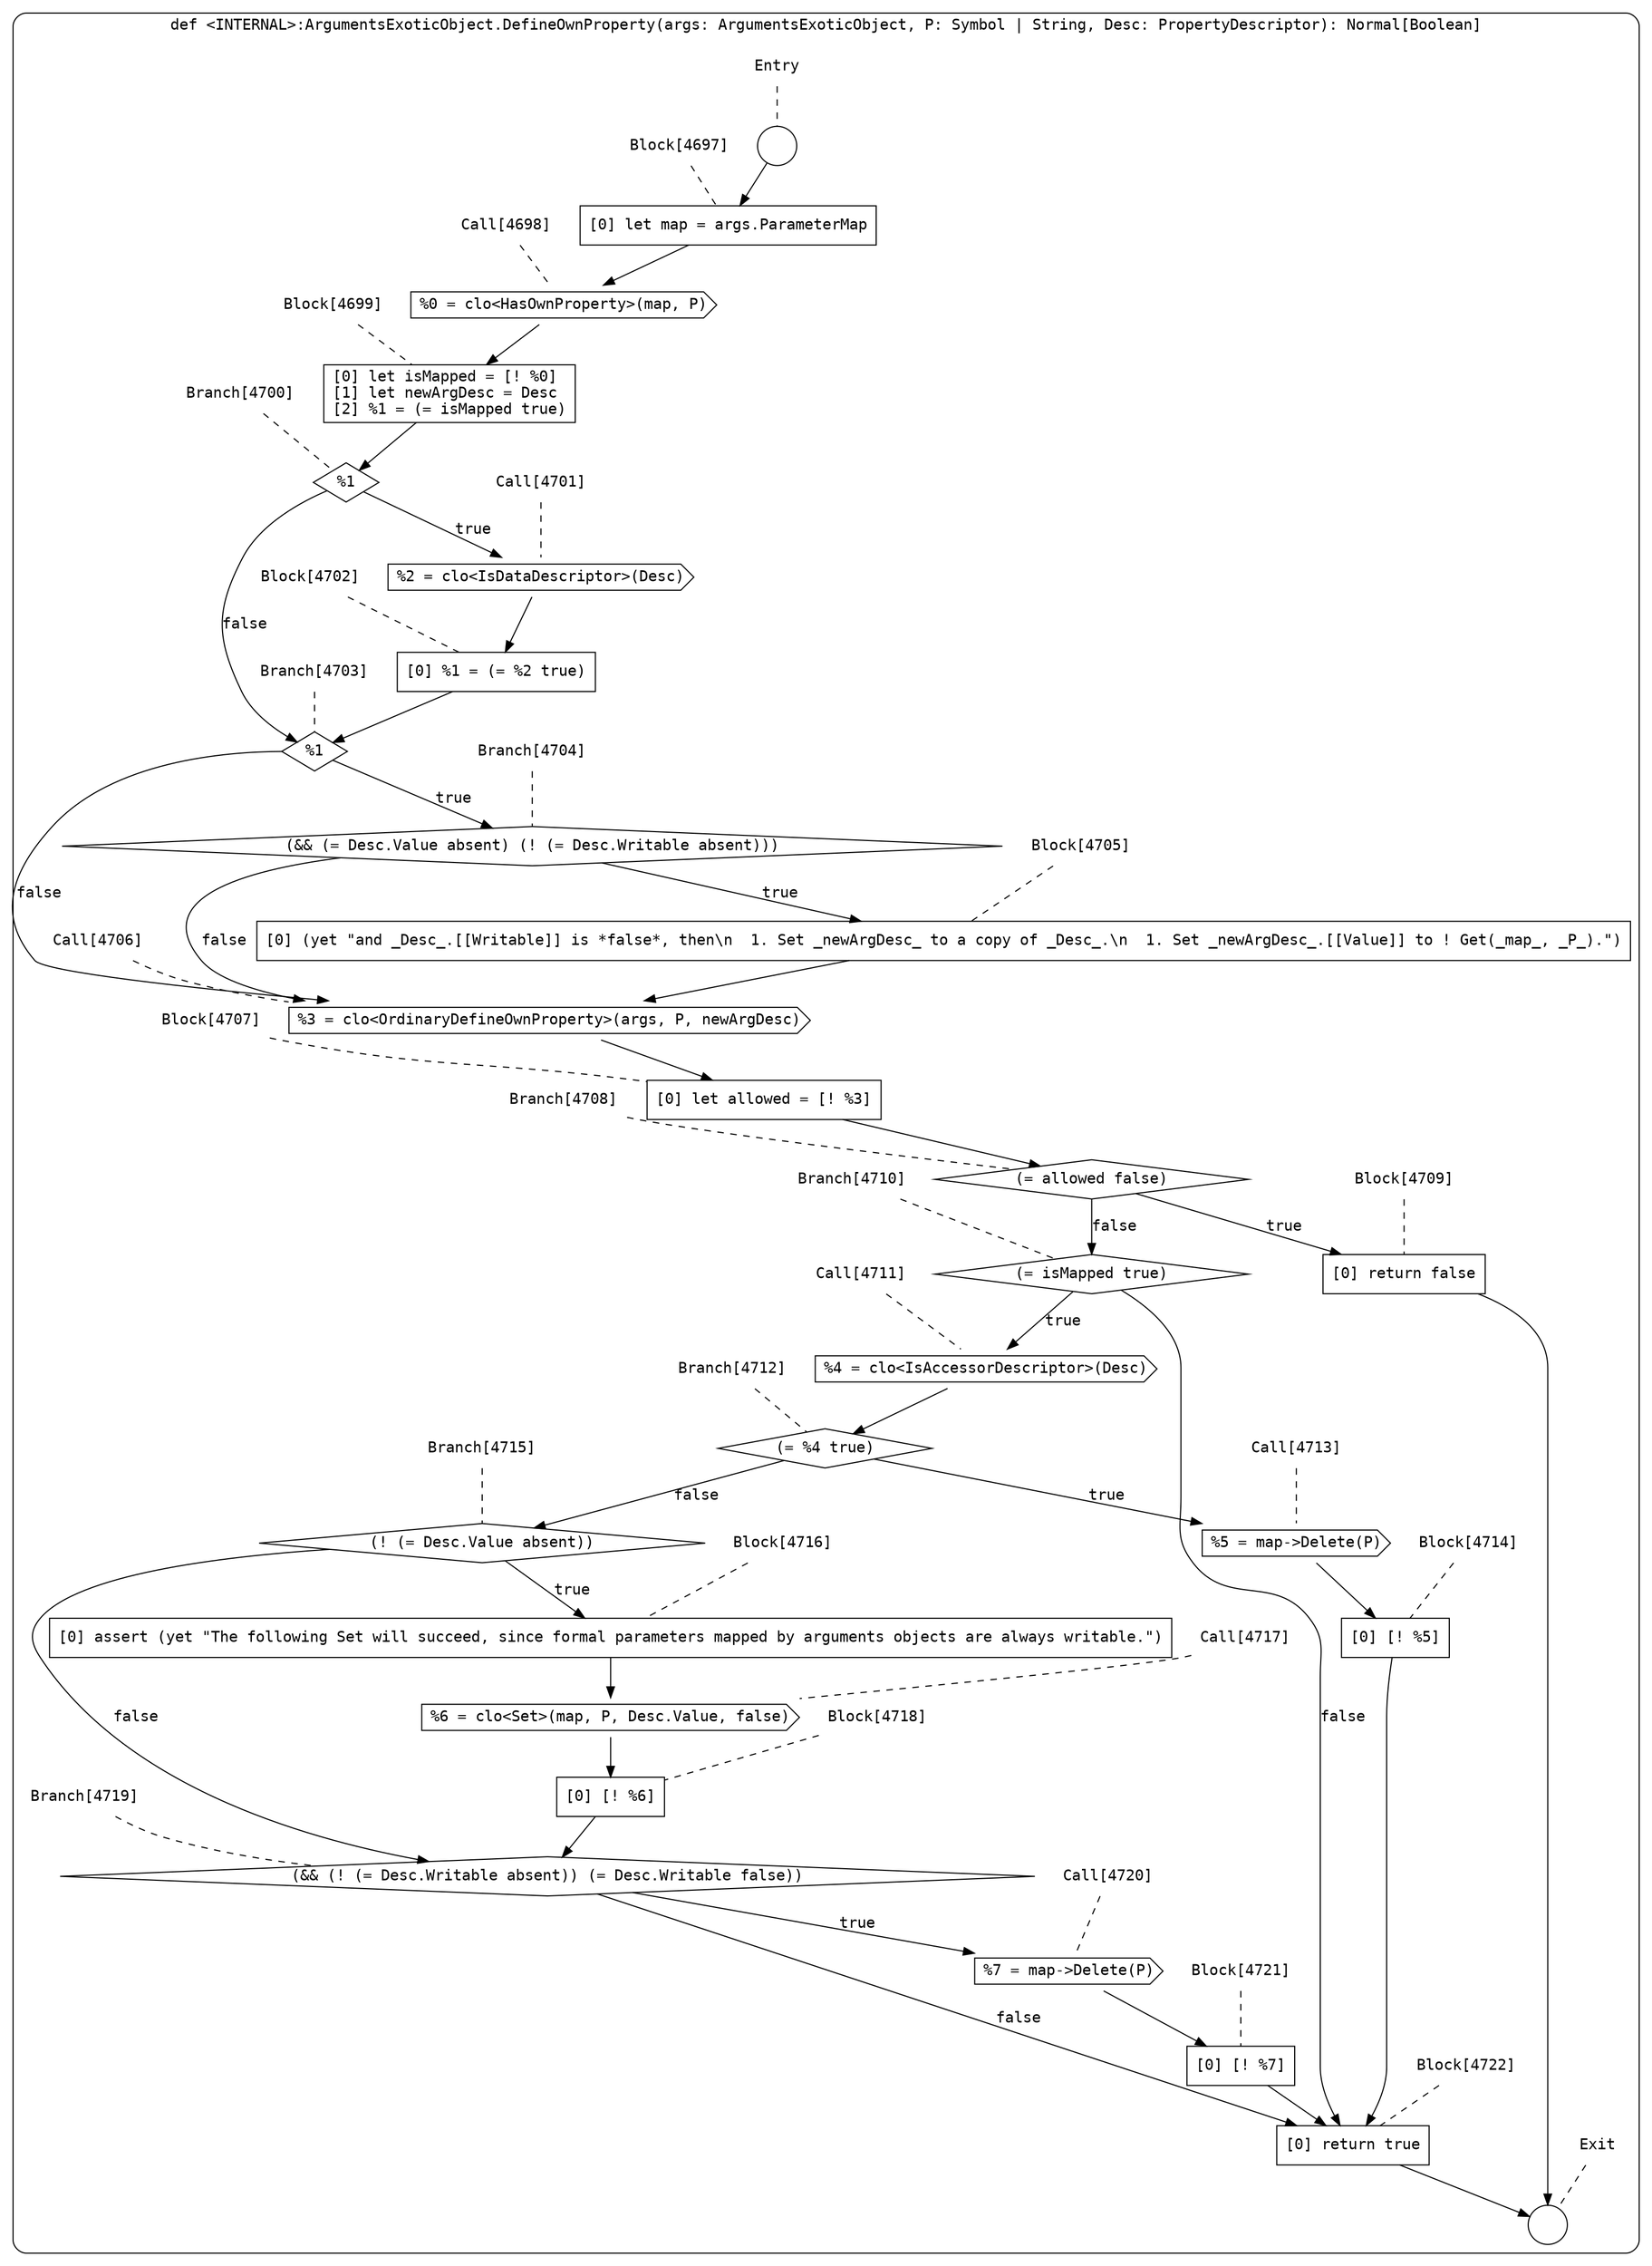 digraph {
  graph [fontname = "Consolas"]
  node [fontname = "Consolas"]
  edge [fontname = "Consolas"]
  subgraph cluster1115 {
    label = "def <INTERNAL>:ArgumentsExoticObject.DefineOwnProperty(args: ArgumentsExoticObject, P: Symbol | String, Desc: PropertyDescriptor): Normal[Boolean]"
    style = rounded
    cluster1115_entry_name [shape=none, label=<<font color="black">Entry</font>>]
    cluster1115_entry_name -> cluster1115_entry [arrowhead=none, color="black", style=dashed]
    cluster1115_entry [shape=circle label=" " color="black" fillcolor="white" style=filled]
    cluster1115_entry -> node4697 [color="black"]
    cluster1115_exit_name [shape=none, label=<<font color="black">Exit</font>>]
    cluster1115_exit_name -> cluster1115_exit [arrowhead=none, color="black", style=dashed]
    cluster1115_exit [shape=circle label=" " color="black" fillcolor="white" style=filled]
    node4697_name [shape=none, label=<<font color="black">Block[4697]</font>>]
    node4697_name -> node4697 [arrowhead=none, color="black", style=dashed]
    node4697 [shape=box, label=<<font color="black">[0] let map = args.ParameterMap<BR ALIGN="LEFT"/></font>> color="black" fillcolor="white", style=filled]
    node4697 -> node4698 [color="black"]
    node4698_name [shape=none, label=<<font color="black">Call[4698]</font>>]
    node4698_name -> node4698 [arrowhead=none, color="black", style=dashed]
    node4698 [shape=cds, label=<<font color="black">%0 = clo&lt;HasOwnProperty&gt;(map, P)</font>> color="black" fillcolor="white", style=filled]
    node4698 -> node4699 [color="black"]
    node4699_name [shape=none, label=<<font color="black">Block[4699]</font>>]
    node4699_name -> node4699 [arrowhead=none, color="black", style=dashed]
    node4699 [shape=box, label=<<font color="black">[0] let isMapped = [! %0]<BR ALIGN="LEFT"/>[1] let newArgDesc = Desc<BR ALIGN="LEFT"/>[2] %1 = (= isMapped true)<BR ALIGN="LEFT"/></font>> color="black" fillcolor="white", style=filled]
    node4699 -> node4700 [color="black"]
    node4700_name [shape=none, label=<<font color="black">Branch[4700]</font>>]
    node4700_name -> node4700 [arrowhead=none, color="black", style=dashed]
    node4700 [shape=diamond, label=<<font color="black">%1</font>> color="black" fillcolor="white", style=filled]
    node4700 -> node4701 [label=<<font color="black">true</font>> color="black"]
    node4700 -> node4703 [label=<<font color="black">false</font>> color="black"]
    node4701_name [shape=none, label=<<font color="black">Call[4701]</font>>]
    node4701_name -> node4701 [arrowhead=none, color="black", style=dashed]
    node4701 [shape=cds, label=<<font color="black">%2 = clo&lt;IsDataDescriptor&gt;(Desc)</font>> color="black" fillcolor="white", style=filled]
    node4701 -> node4702 [color="black"]
    node4703_name [shape=none, label=<<font color="black">Branch[4703]</font>>]
    node4703_name -> node4703 [arrowhead=none, color="black", style=dashed]
    node4703 [shape=diamond, label=<<font color="black">%1</font>> color="black" fillcolor="white", style=filled]
    node4703 -> node4704 [label=<<font color="black">true</font>> color="black"]
    node4703 -> node4706 [label=<<font color="black">false</font>> color="black"]
    node4702_name [shape=none, label=<<font color="black">Block[4702]</font>>]
    node4702_name -> node4702 [arrowhead=none, color="black", style=dashed]
    node4702 [shape=box, label=<<font color="black">[0] %1 = (= %2 true)<BR ALIGN="LEFT"/></font>> color="black" fillcolor="white", style=filled]
    node4702 -> node4703 [color="black"]
    node4704_name [shape=none, label=<<font color="black">Branch[4704]</font>>]
    node4704_name -> node4704 [arrowhead=none, color="black", style=dashed]
    node4704 [shape=diamond, label=<<font color="black">(&amp;&amp; (= Desc.Value absent) (! (= Desc.Writable absent)))</font>> color="black" fillcolor="white", style=filled]
    node4704 -> node4705 [label=<<font color="black">true</font>> color="black"]
    node4704 -> node4706 [label=<<font color="black">false</font>> color="black"]
    node4706_name [shape=none, label=<<font color="black">Call[4706]</font>>]
    node4706_name -> node4706 [arrowhead=none, color="black", style=dashed]
    node4706 [shape=cds, label=<<font color="black">%3 = clo&lt;OrdinaryDefineOwnProperty&gt;(args, P, newArgDesc)</font>> color="black" fillcolor="white", style=filled]
    node4706 -> node4707 [color="black"]
    node4705_name [shape=none, label=<<font color="black">Block[4705]</font>>]
    node4705_name -> node4705 [arrowhead=none, color="black", style=dashed]
    node4705 [shape=box, label=<<font color="black">[0] (yet &quot;and _Desc_.[[Writable]] is *false*, then\n  1. Set _newArgDesc_ to a copy of _Desc_.\n  1. Set _newArgDesc_.[[Value]] to ! Get(_map_, _P_).&quot;)<BR ALIGN="LEFT"/></font>> color="black" fillcolor="white", style=filled]
    node4705 -> node4706 [color="black"]
    node4707_name [shape=none, label=<<font color="black">Block[4707]</font>>]
    node4707_name -> node4707 [arrowhead=none, color="black", style=dashed]
    node4707 [shape=box, label=<<font color="black">[0] let allowed = [! %3]<BR ALIGN="LEFT"/></font>> color="black" fillcolor="white", style=filled]
    node4707 -> node4708 [color="black"]
    node4708_name [shape=none, label=<<font color="black">Branch[4708]</font>>]
    node4708_name -> node4708 [arrowhead=none, color="black", style=dashed]
    node4708 [shape=diamond, label=<<font color="black">(= allowed false)</font>> color="black" fillcolor="white", style=filled]
    node4708 -> node4709 [label=<<font color="black">true</font>> color="black"]
    node4708 -> node4710 [label=<<font color="black">false</font>> color="black"]
    node4709_name [shape=none, label=<<font color="black">Block[4709]</font>>]
    node4709_name -> node4709 [arrowhead=none, color="black", style=dashed]
    node4709 [shape=box, label=<<font color="black">[0] return false<BR ALIGN="LEFT"/></font>> color="black" fillcolor="white", style=filled]
    node4709 -> cluster1115_exit [color="black"]
    node4710_name [shape=none, label=<<font color="black">Branch[4710]</font>>]
    node4710_name -> node4710 [arrowhead=none, color="black", style=dashed]
    node4710 [shape=diamond, label=<<font color="black">(= isMapped true)</font>> color="black" fillcolor="white", style=filled]
    node4710 -> node4711 [label=<<font color="black">true</font>> color="black"]
    node4710 -> node4722 [label=<<font color="black">false</font>> color="black"]
    node4711_name [shape=none, label=<<font color="black">Call[4711]</font>>]
    node4711_name -> node4711 [arrowhead=none, color="black", style=dashed]
    node4711 [shape=cds, label=<<font color="black">%4 = clo&lt;IsAccessorDescriptor&gt;(Desc)</font>> color="black" fillcolor="white", style=filled]
    node4711 -> node4712 [color="black"]
    node4722_name [shape=none, label=<<font color="black">Block[4722]</font>>]
    node4722_name -> node4722 [arrowhead=none, color="black", style=dashed]
    node4722 [shape=box, label=<<font color="black">[0] return true<BR ALIGN="LEFT"/></font>> color="black" fillcolor="white", style=filled]
    node4722 -> cluster1115_exit [color="black"]
    node4712_name [shape=none, label=<<font color="black">Branch[4712]</font>>]
    node4712_name -> node4712 [arrowhead=none, color="black", style=dashed]
    node4712 [shape=diamond, label=<<font color="black">(= %4 true)</font>> color="black" fillcolor="white", style=filled]
    node4712 -> node4713 [label=<<font color="black">true</font>> color="black"]
    node4712 -> node4715 [label=<<font color="black">false</font>> color="black"]
    node4713_name [shape=none, label=<<font color="black">Call[4713]</font>>]
    node4713_name -> node4713 [arrowhead=none, color="black", style=dashed]
    node4713 [shape=cds, label=<<font color="black">%5 = map-&gt;Delete(P)</font>> color="black" fillcolor="white", style=filled]
    node4713 -> node4714 [color="black"]
    node4715_name [shape=none, label=<<font color="black">Branch[4715]</font>>]
    node4715_name -> node4715 [arrowhead=none, color="black", style=dashed]
    node4715 [shape=diamond, label=<<font color="black">(! (= Desc.Value absent))</font>> color="black" fillcolor="white", style=filled]
    node4715 -> node4716 [label=<<font color="black">true</font>> color="black"]
    node4715 -> node4719 [label=<<font color="black">false</font>> color="black"]
    node4714_name [shape=none, label=<<font color="black">Block[4714]</font>>]
    node4714_name -> node4714 [arrowhead=none, color="black", style=dashed]
    node4714 [shape=box, label=<<font color="black">[0] [! %5]<BR ALIGN="LEFT"/></font>> color="black" fillcolor="white", style=filled]
    node4714 -> node4722 [color="black"]
    node4716_name [shape=none, label=<<font color="black">Block[4716]</font>>]
    node4716_name -> node4716 [arrowhead=none, color="black", style=dashed]
    node4716 [shape=box, label=<<font color="black">[0] assert (yet &quot;The following Set will succeed, since formal parameters mapped by arguments objects are always writable.&quot;)<BR ALIGN="LEFT"/></font>> color="black" fillcolor="white", style=filled]
    node4716 -> node4717 [color="black"]
    node4719_name [shape=none, label=<<font color="black">Branch[4719]</font>>]
    node4719_name -> node4719 [arrowhead=none, color="black", style=dashed]
    node4719 [shape=diamond, label=<<font color="black">(&amp;&amp; (! (= Desc.Writable absent)) (= Desc.Writable false))</font>> color="black" fillcolor="white", style=filled]
    node4719 -> node4720 [label=<<font color="black">true</font>> color="black"]
    node4719 -> node4722 [label=<<font color="black">false</font>> color="black"]
    node4717_name [shape=none, label=<<font color="black">Call[4717]</font>>]
    node4717_name -> node4717 [arrowhead=none, color="black", style=dashed]
    node4717 [shape=cds, label=<<font color="black">%6 = clo&lt;Set&gt;(map, P, Desc.Value, false)</font>> color="black" fillcolor="white", style=filled]
    node4717 -> node4718 [color="black"]
    node4720_name [shape=none, label=<<font color="black">Call[4720]</font>>]
    node4720_name -> node4720 [arrowhead=none, color="black", style=dashed]
    node4720 [shape=cds, label=<<font color="black">%7 = map-&gt;Delete(P)</font>> color="black" fillcolor="white", style=filled]
    node4720 -> node4721 [color="black"]
    node4718_name [shape=none, label=<<font color="black">Block[4718]</font>>]
    node4718_name -> node4718 [arrowhead=none, color="black", style=dashed]
    node4718 [shape=box, label=<<font color="black">[0] [! %6]<BR ALIGN="LEFT"/></font>> color="black" fillcolor="white", style=filled]
    node4718 -> node4719 [color="black"]
    node4721_name [shape=none, label=<<font color="black">Block[4721]</font>>]
    node4721_name -> node4721 [arrowhead=none, color="black", style=dashed]
    node4721 [shape=box, label=<<font color="black">[0] [! %7]<BR ALIGN="LEFT"/></font>> color="black" fillcolor="white", style=filled]
    node4721 -> node4722 [color="black"]
  }
}